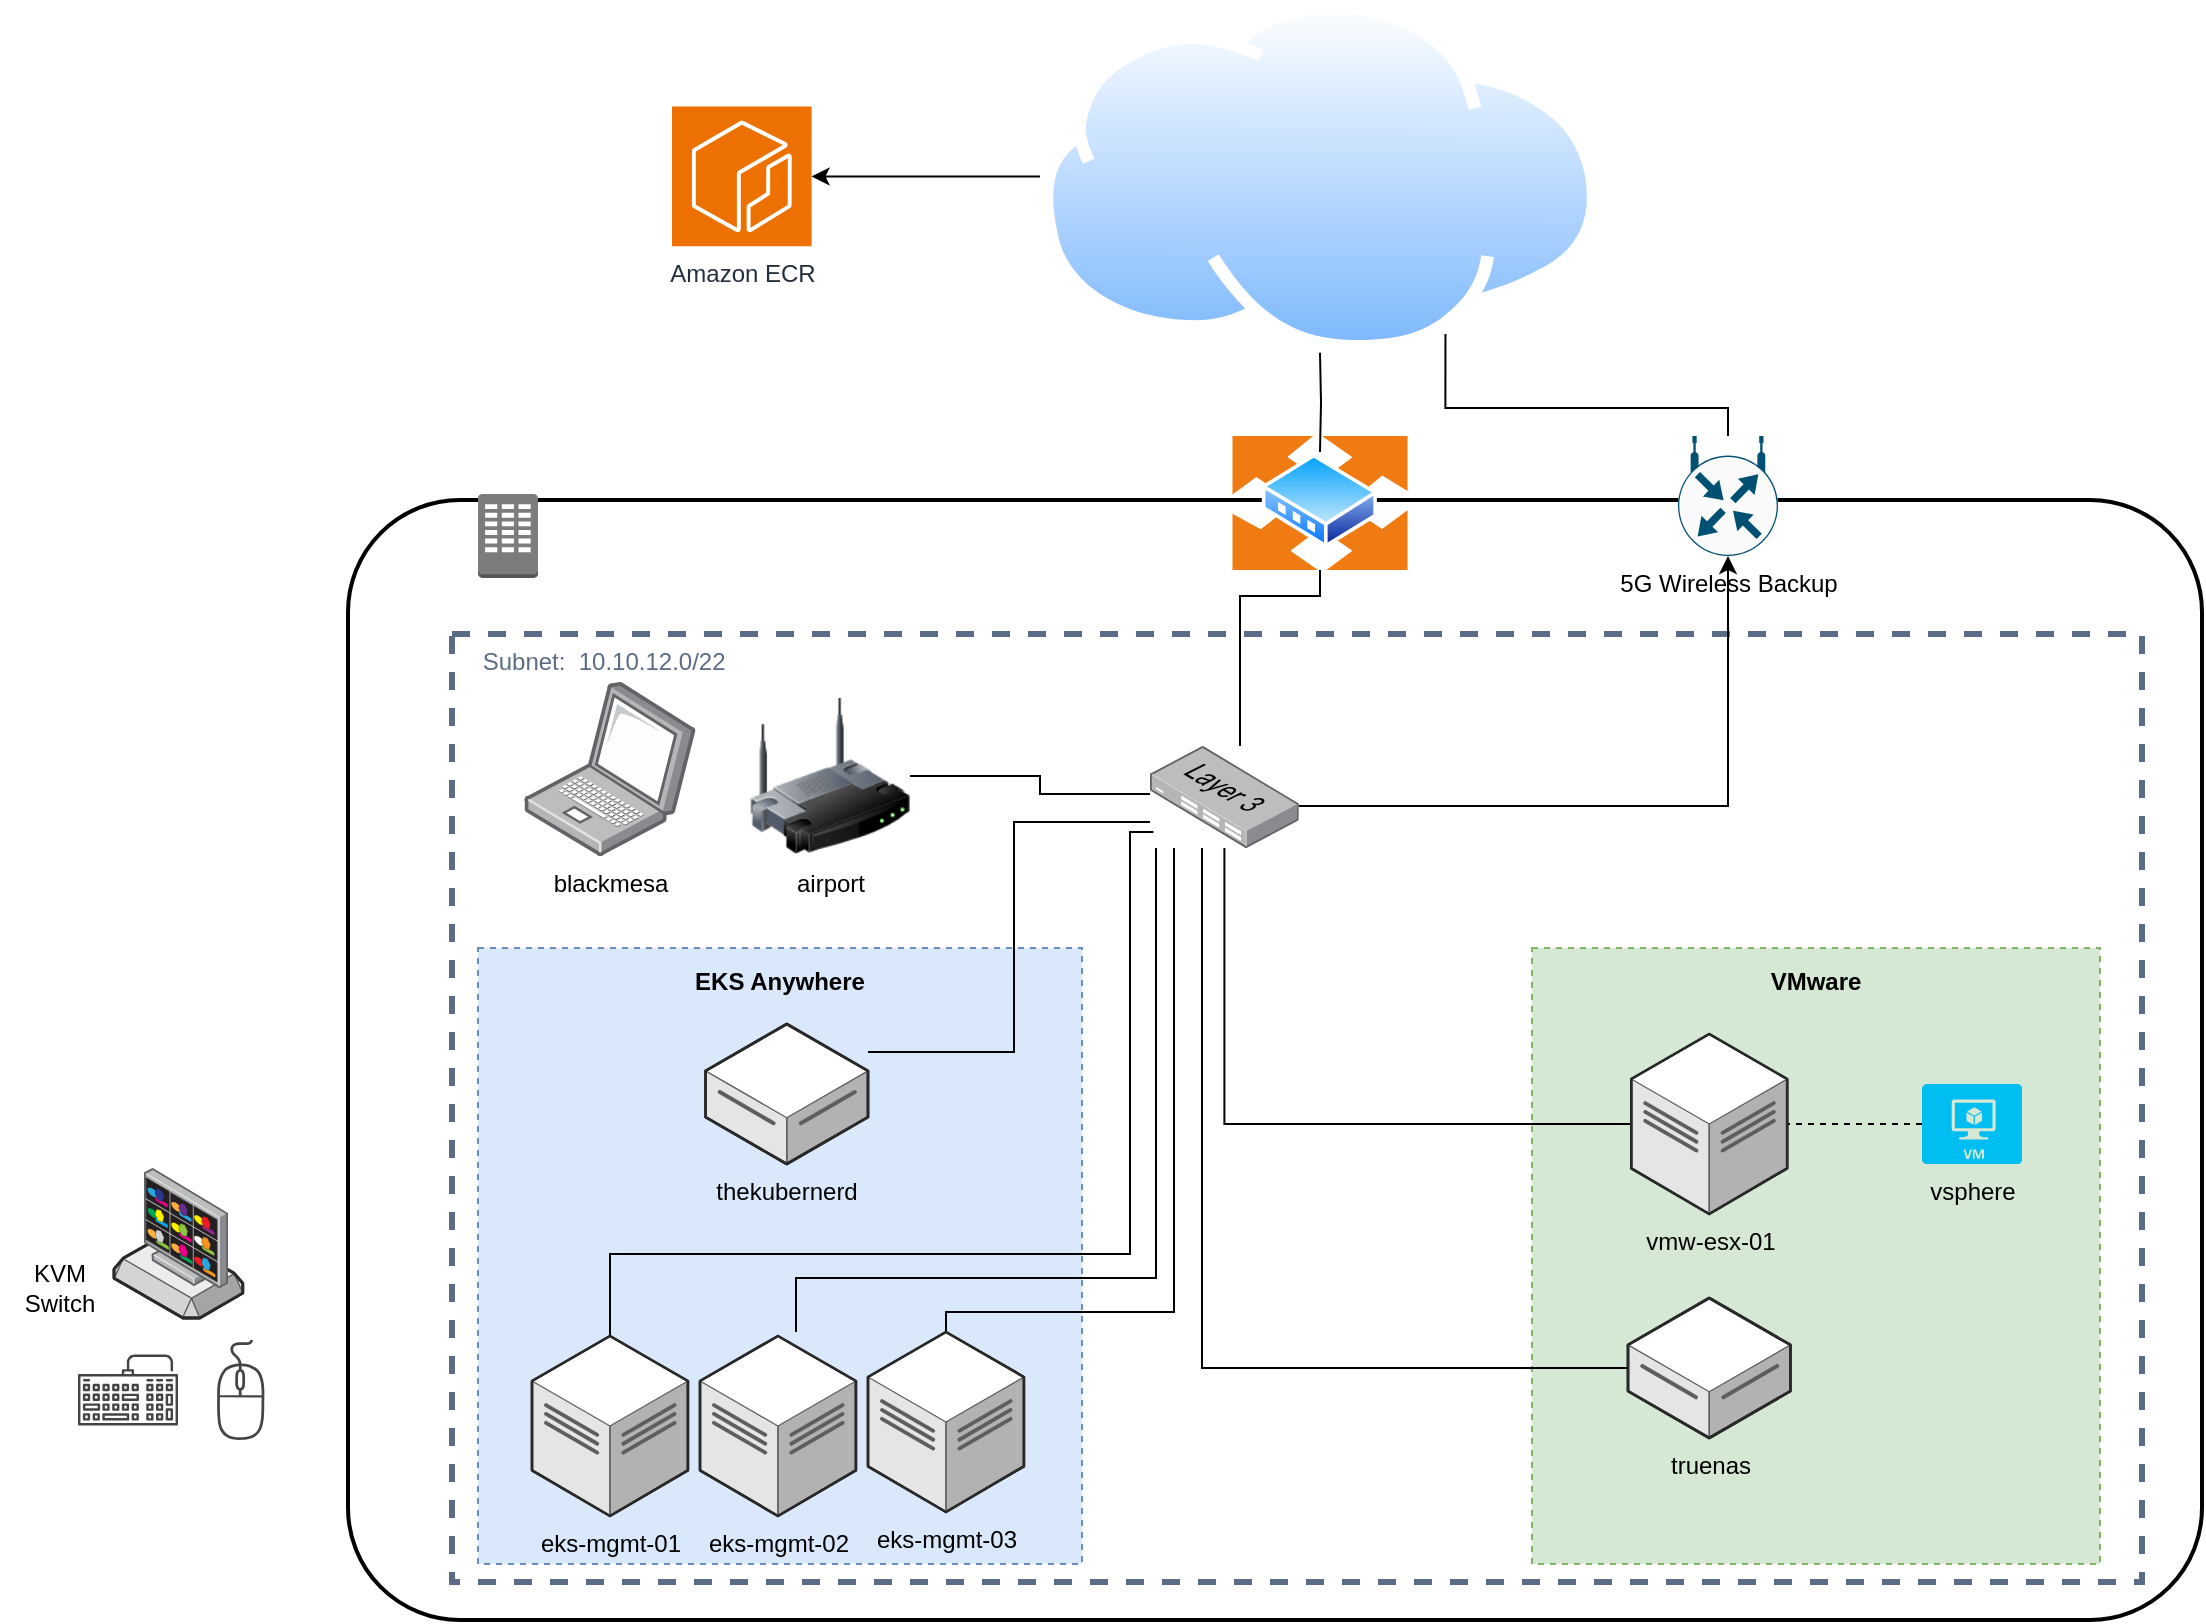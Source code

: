 <mxfile version="24.6.1" type="device">
  <diagram id="Ht1M8jgEwFfnCIfOTk4-" name="Page-1">
    <mxGraphModel dx="1656" dy="1139" grid="0" gridSize="10" guides="1" tooltips="1" connect="1" arrows="1" fold="1" page="1" pageScale="1" pageWidth="1169" pageHeight="827" math="0" shadow="0">
      <root>
        <mxCell id="0" />
        <mxCell id="1" parent="0" />
        <mxCell id="giLpwNqlkb6RfxS4_c0a-1" value="" style="rounded=1;arcSize=10;dashed=0;fillColor=none;gradientColor=none;strokeWidth=2;" parent="1" vertex="1">
          <mxGeometry x="184" y="250" width="927" height="560" as="geometry" />
        </mxCell>
        <mxCell id="giLpwNqlkb6RfxS4_c0a-27" value="&amp;nbsp; &amp;nbsp; Subnet:&amp;nbsp; 10.10.12.0/22" style="fillColor=none;strokeColor=#5A6C86;dashed=1;verticalAlign=top;fontStyle=0;fontColor=#5A6C86;whiteSpace=wrap;html=1;align=left;strokeWidth=3;" parent="1" vertex="1">
          <mxGeometry x="236" y="317" width="845" height="474" as="geometry" />
        </mxCell>
        <mxCell id="zZqlVJ54U7L3CnaIl7Do-32" value="&lt;b&gt;VMware&lt;/b&gt;" style="outlineConnect=0;html=1;whiteSpace=wrap;fontSize=12;fontStyle=0;strokeColor=#82b366;fillColor=#d5e8d4;verticalAlign=top;align=center;dashed=1;spacingTop=3;" parent="1" vertex="1">
          <mxGeometry x="776" y="474" width="284" height="308" as="geometry" />
        </mxCell>
        <mxCell id="zZqlVJ54U7L3CnaIl7Do-31" value="&lt;b&gt;EKS Anywhere&lt;/b&gt;" style="outlineConnect=0;html=1;whiteSpace=wrap;fontSize=12;fontStyle=0;strokeColor=#6c8ebf;fillColor=#dae8fc;verticalAlign=top;align=center;dashed=1;spacingTop=3;" parent="1" vertex="1">
          <mxGeometry x="249" y="474" width="302" height="308" as="geometry" />
        </mxCell>
        <mxCell id="zZqlVJ54U7L3CnaIl7Do-28" value="" style="verticalLabelPosition=bottom;html=1;verticalAlign=top;strokeWidth=1;align=center;outlineConnect=0;dashed=0;outlineConnect=0;shape=mxgraph.aws3d.ebs;fillColor=#ECECEC;strokeColor=#5E5E5E;aspect=fixed;" parent="1" vertex="1">
          <mxGeometry x="67" y="617" width="64.4" height="42" as="geometry" />
        </mxCell>
        <mxCell id="giLpwNqlkb6RfxS4_c0a-2" value="" style="dashed=0;html=1;shape=mxgraph.aws3.corporate_data_center;fillColor=#7D7C7C;gradientColor=none;dashed=0;" parent="1" vertex="1">
          <mxGeometry x="249" y="247" width="30" height="42" as="geometry" />
        </mxCell>
        <mxCell id="zZqlVJ54U7L3CnaIl7Do-13" value="" style="edgeStyle=orthogonalEdgeStyle;rounded=0;orthogonalLoop=1;jettySize=auto;html=1;endArrow=none;endFill=0;entryX=0.023;entryY=0.851;entryDx=0;entryDy=0;entryPerimeter=0;" parent="1" source="giLpwNqlkb6RfxS4_c0a-4" target="giLpwNqlkb6RfxS4_c0a-21" edge="1">
          <mxGeometry relative="1" as="geometry">
            <mxPoint x="577" y="423" as="targetPoint" />
            <Array as="points">
              <mxPoint x="315" y="627" />
              <mxPoint x="575" y="627" />
              <mxPoint x="575" y="416" />
              <mxPoint x="587" y="416" />
            </Array>
          </mxGeometry>
        </mxCell>
        <mxCell id="giLpwNqlkb6RfxS4_c0a-4" value="eks-mgmt-01" style="verticalLabelPosition=bottom;html=1;verticalAlign=top;strokeWidth=1;align=center;outlineConnect=0;dashed=0;outlineConnect=0;shape=mxgraph.aws3d.dataCenter;strokeColor=#5E5E5E;aspect=fixed;" parent="1" vertex="1">
          <mxGeometry x="276" y="668" width="77.96" height="90" as="geometry" />
        </mxCell>
        <mxCell id="zZqlVJ54U7L3CnaIl7Do-11" value="" style="edgeStyle=orthogonalEdgeStyle;rounded=0;orthogonalLoop=1;jettySize=auto;html=1;endArrow=none;endFill=0;" parent="1" edge="1" target="giLpwNqlkb6RfxS4_c0a-21">
          <mxGeometry relative="1" as="geometry">
            <mxPoint x="408" y="666" as="sourcePoint" />
            <mxPoint x="594" y="409" as="targetPoint" />
            <Array as="points">
              <mxPoint x="408" y="639" />
              <mxPoint x="588" y="639" />
            </Array>
          </mxGeometry>
        </mxCell>
        <mxCell id="giLpwNqlkb6RfxS4_c0a-6" value="eks-mgmt-02" style="verticalLabelPosition=bottom;html=1;verticalAlign=top;strokeWidth=1;align=center;outlineConnect=0;dashed=0;outlineConnect=0;shape=mxgraph.aws3d.dataCenter;strokeColor=#5E5E5E;aspect=fixed;" parent="1" vertex="1">
          <mxGeometry x="360" y="668" width="77.96" height="90" as="geometry" />
        </mxCell>
        <mxCell id="zZqlVJ54U7L3CnaIl7Do-10" value="" style="edgeStyle=orthogonalEdgeStyle;rounded=0;orthogonalLoop=1;jettySize=auto;html=1;endArrow=none;endFill=0;" parent="1" source="giLpwNqlkb6RfxS4_c0a-7" target="giLpwNqlkb6RfxS4_c0a-21" edge="1">
          <mxGeometry relative="1" as="geometry">
            <mxPoint x="575" y="474" as="targetPoint" />
            <Array as="points">
              <mxPoint x="483" y="656" />
              <mxPoint x="597" y="656" />
            </Array>
          </mxGeometry>
        </mxCell>
        <mxCell id="giLpwNqlkb6RfxS4_c0a-7" value="eks-mgmt-03" style="verticalLabelPosition=bottom;html=1;verticalAlign=top;strokeWidth=1;align=center;outlineConnect=0;dashed=0;outlineConnect=0;shape=mxgraph.aws3d.dataCenter;strokeColor=#5E5E5E;aspect=fixed;" parent="1" vertex="1">
          <mxGeometry x="444" y="666" width="77.96" height="90" as="geometry" />
        </mxCell>
        <mxCell id="zZqlVJ54U7L3CnaIl7Do-12" value="" style="edgeStyle=orthogonalEdgeStyle;rounded=0;orthogonalLoop=1;jettySize=auto;html=1;endArrow=none;endFill=0;" parent="1" source="giLpwNqlkb6RfxS4_c0a-9" target="giLpwNqlkb6RfxS4_c0a-21" edge="1">
          <mxGeometry relative="1" as="geometry">
            <mxPoint x="403.385" y="411" as="targetPoint" />
            <Array as="points">
              <mxPoint x="517" y="526" />
              <mxPoint x="517" y="411" />
            </Array>
          </mxGeometry>
        </mxCell>
        <mxCell id="giLpwNqlkb6RfxS4_c0a-9" value="thekubernerd" style="verticalLabelPosition=bottom;html=1;verticalAlign=top;strokeWidth=1;align=center;outlineConnect=0;dashed=0;outlineConnect=0;shape=mxgraph.aws3d.dataServer;strokeColor=#5E5E5E;aspect=fixed;" parent="1" vertex="1">
          <mxGeometry x="362.77" y="512" width="81.23" height="70" as="geometry" />
        </mxCell>
        <mxCell id="bdIBlkpDldWMxM4VtPXu-3" value="" style="edgeStyle=orthogonalEdgeStyle;rounded=0;orthogonalLoop=1;jettySize=auto;html=1;entryX=0.5;entryY=1;entryDx=0;entryDy=0;entryPerimeter=0;" edge="1" parent="1" source="giLpwNqlkb6RfxS4_c0a-21" target="bdIBlkpDldWMxM4VtPXu-1">
          <mxGeometry relative="1" as="geometry">
            <mxPoint x="739.4" y="410.5" as="targetPoint" />
            <Array as="points">
              <mxPoint x="874" y="403" />
            </Array>
          </mxGeometry>
        </mxCell>
        <mxCell id="giLpwNqlkb6RfxS4_c0a-21" value="" style="image;points=[];aspect=fixed;html=1;align=center;shadow=0;dashed=0;image=img/lib/allied_telesis/switch/Switch_24_port_L3.svg;" parent="1" vertex="1">
          <mxGeometry x="585" y="373" width="74.4" height="51" as="geometry" />
        </mxCell>
        <mxCell id="giLpwNqlkb6RfxS4_c0a-32" value="" style="edgeStyle=orthogonalEdgeStyle;rounded=0;orthogonalLoop=1;jettySize=auto;html=1;" parent="1" source="giLpwNqlkb6RfxS4_c0a-26" target="giLpwNqlkb6RfxS4_c0a-29" edge="1">
          <mxGeometry relative="1" as="geometry" />
        </mxCell>
        <mxCell id="giLpwNqlkb6RfxS4_c0a-26" value="" style="image;aspect=fixed;perimeter=ellipsePerimeter;html=1;align=center;shadow=0;dashed=0;spacingTop=3;image=img/lib/active_directory/internet_cloud.svg;" parent="1" vertex="1">
          <mxGeometry x="530" width="280" height="176.4" as="geometry" />
        </mxCell>
        <mxCell id="giLpwNqlkb6RfxS4_c0a-31" value="" style="edgeStyle=orthogonalEdgeStyle;rounded=0;orthogonalLoop=1;jettySize=auto;html=1;endArrow=none;endFill=0;" parent="1" target="giLpwNqlkb6RfxS4_c0a-26" edge="1">
          <mxGeometry relative="1" as="geometry">
            <mxPoint x="670" y="226" as="sourcePoint" />
          </mxGeometry>
        </mxCell>
        <mxCell id="giLpwNqlkb6RfxS4_c0a-29" value="Amazon ECR" style="sketch=0;points=[[0,0,0],[0.25,0,0],[0.5,0,0],[0.75,0,0],[1,0,0],[0,1,0],[0.25,1,0],[0.5,1,0],[0.75,1,0],[1,1,0],[0,0.25,0],[0,0.5,0],[0,0.75,0],[1,0.25,0],[1,0.5,0],[1,0.75,0]];outlineConnect=0;fontColor=#232F3E;fillColor=#ED7100;strokeColor=#ffffff;dashed=0;verticalLabelPosition=bottom;verticalAlign=top;align=center;html=1;fontSize=12;fontStyle=0;aspect=fixed;shape=mxgraph.aws4.resourceIcon;resIcon=mxgraph.aws4.ecr;" parent="1" vertex="1">
          <mxGeometry x="346" y="53.3" width="69.8" height="69.8" as="geometry" />
        </mxCell>
        <mxCell id="giLpwNqlkb6RfxS4_c0a-30" value="blackmesa" style="image;points=[];aspect=fixed;html=1;align=center;shadow=0;dashed=0;image=img/lib/allied_telesis/computer_and_terminals/Laptop.svg;" parent="1" vertex="1">
          <mxGeometry x="272.09" y="341" width="85.77" height="87" as="geometry" />
        </mxCell>
        <mxCell id="zZqlVJ54U7L3CnaIl7Do-7" style="edgeStyle=orthogonalEdgeStyle;rounded=0;orthogonalLoop=1;jettySize=auto;html=1;exitX=1;exitY=0.5;exitDx=0;exitDy=0;endArrow=none;endFill=0;" parent="1" source="n6KDSuUHy3L_TARxie_m-1" target="giLpwNqlkb6RfxS4_c0a-21" edge="1">
          <mxGeometry relative="1" as="geometry">
            <Array as="points">
              <mxPoint x="530" y="388" />
              <mxPoint x="530" y="397" />
            </Array>
          </mxGeometry>
        </mxCell>
        <mxCell id="n6KDSuUHy3L_TARxie_m-1" value="airport" style="image;html=1;image=img/lib/clip_art/networking/Wireless_Router_128x128.png" parent="1" vertex="1">
          <mxGeometry x="385" y="348" width="80" height="80" as="geometry" />
        </mxCell>
        <mxCell id="n6KDSuUHy3L_TARxie_m-4" style="edgeStyle=orthogonalEdgeStyle;rounded=0;orthogonalLoop=1;jettySize=auto;html=1;exitX=0.5;exitY=1;exitDx=0;exitDy=0;endArrow=none;endFill=0;" parent="1" source="n6KDSuUHy3L_TARxie_m-2" target="giLpwNqlkb6RfxS4_c0a-21" edge="1">
          <mxGeometry relative="1" as="geometry">
            <Array as="points">
              <mxPoint x="670" y="298" />
              <mxPoint x="630" y="298" />
            </Array>
          </mxGeometry>
        </mxCell>
        <mxCell id="n6KDSuUHy3L_TARxie_m-2" value="" style="image;aspect=fixed;perimeter=ellipsePerimeter;html=1;align=center;shadow=0;dashed=0;spacingTop=3;image=img/lib/active_directory/router.svg;" parent="1" vertex="1">
          <mxGeometry x="625.92" y="218" width="88.16" height="67" as="geometry" />
        </mxCell>
        <mxCell id="zZqlVJ54U7L3CnaIl7Do-14" value="" style="edgeStyle=orthogonalEdgeStyle;rounded=0;orthogonalLoop=1;jettySize=auto;html=1;endArrow=none;endFill=0;" parent="1" source="zZqlVJ54U7L3CnaIl7Do-1" target="giLpwNqlkb6RfxS4_c0a-21" edge="1">
          <mxGeometry relative="1" as="geometry">
            <Array as="points">
              <mxPoint x="611" y="684" />
            </Array>
            <mxPoint x="584" y="474" as="targetPoint" />
          </mxGeometry>
        </mxCell>
        <mxCell id="zZqlVJ54U7L3CnaIl7Do-1" value="truenas" style="verticalLabelPosition=bottom;html=1;verticalAlign=top;strokeWidth=1;align=center;outlineConnect=0;dashed=0;outlineConnect=0;shape=mxgraph.aws3d.dataServer;strokeColor=#5E5E5E;aspect=fixed;" parent="1" vertex="1">
          <mxGeometry x="824" y="649" width="81.23" height="70" as="geometry" />
        </mxCell>
        <mxCell id="zZqlVJ54U7L3CnaIl7Do-4" value="" style="edgeStyle=orthogonalEdgeStyle;rounded=0;orthogonalLoop=1;jettySize=auto;html=1;endArrow=none;endFill=0;dashed=1;" parent="1" source="zZqlVJ54U7L3CnaIl7Do-2" target="zZqlVJ54U7L3CnaIl7Do-3" edge="1">
          <mxGeometry relative="1" as="geometry" />
        </mxCell>
        <mxCell id="zZqlVJ54U7L3CnaIl7Do-2" value="vsphere" style="verticalLabelPosition=bottom;html=1;verticalAlign=top;align=center;strokeColor=none;fillColor=#00BEF2;shape=mxgraph.azure.virtual_machine;" parent="1" vertex="1">
          <mxGeometry x="971" y="542" width="50" height="40" as="geometry" />
        </mxCell>
        <mxCell id="zZqlVJ54U7L3CnaIl7Do-8" value="" style="edgeStyle=orthogonalEdgeStyle;rounded=0;orthogonalLoop=1;jettySize=auto;html=1;endArrow=none;endFill=0;" parent="1" source="zZqlVJ54U7L3CnaIl7Do-3" target="giLpwNqlkb6RfxS4_c0a-21" edge="1">
          <mxGeometry relative="1" as="geometry">
            <mxPoint x="594.2" y="474" as="targetPoint" />
          </mxGeometry>
        </mxCell>
        <mxCell id="zZqlVJ54U7L3CnaIl7Do-3" value="vmw-esx-01" style="verticalLabelPosition=bottom;html=1;verticalAlign=top;strokeWidth=1;align=center;outlineConnect=0;dashed=0;outlineConnect=0;shape=mxgraph.aws3d.dataCenter;strokeColor=#5E5E5E;aspect=fixed;" parent="1" vertex="1">
          <mxGeometry x="825.63" y="517" width="77.96" height="90" as="geometry" />
        </mxCell>
        <mxCell id="zZqlVJ54U7L3CnaIl7Do-15" value="" style="sketch=0;pointerEvents=1;shadow=0;dashed=0;html=1;strokeColor=none;fillColor=#434445;aspect=fixed;labelPosition=center;verticalLabelPosition=bottom;verticalAlign=top;align=center;outlineConnect=0;shape=mxgraph.vvd.keyboard;" parent="1" vertex="1">
          <mxGeometry x="49" y="677.25" width="50" height="35.5" as="geometry" />
        </mxCell>
        <mxCell id="zZqlVJ54U7L3CnaIl7Do-16" value="" style="image;points=[];aspect=fixed;html=1;align=center;shadow=0;dashed=0;image=img/lib/allied_telesis/security/DVS_Surveillance_Monitor.svg;" parent="1" vertex="1">
          <mxGeometry x="82" y="584" width="42" height="60" as="geometry" />
        </mxCell>
        <mxCell id="zZqlVJ54U7L3CnaIl7Do-17" value="" style="sketch=0;pointerEvents=1;shadow=0;dashed=0;html=1;strokeColor=none;fillColor=#434445;aspect=fixed;labelPosition=center;verticalLabelPosition=bottom;verticalAlign=top;align=center;outlineConnect=0;shape=mxgraph.vvd.mouse;" parent="1" vertex="1">
          <mxGeometry x="118" y="670" width="24.5" height="50" as="geometry" />
        </mxCell>
        <mxCell id="zZqlVJ54U7L3CnaIl7Do-29" value="KVM Switch" style="text;html=1;align=center;verticalAlign=middle;whiteSpace=wrap;rounded=0;" parent="1" vertex="1">
          <mxGeometry x="10" y="629" width="60" height="30" as="geometry" />
        </mxCell>
        <mxCell id="bdIBlkpDldWMxM4VtPXu-2" value="" style="edgeStyle=orthogonalEdgeStyle;rounded=0;orthogonalLoop=1;jettySize=auto;html=1;entryX=0.75;entryY=1;entryDx=0;entryDy=0;endArrow=none;endFill=0;" edge="1" parent="1" source="bdIBlkpDldWMxM4VtPXu-1" target="giLpwNqlkb6RfxS4_c0a-26">
          <mxGeometry relative="1" as="geometry">
            <mxPoint x="874" y="149" as="targetPoint" />
            <Array as="points">
              <mxPoint x="874" y="204" />
              <mxPoint x="733" y="204" />
            </Array>
          </mxGeometry>
        </mxCell>
        <mxCell id="bdIBlkpDldWMxM4VtPXu-1" value="5G Wireless Backup" style="sketch=0;points=[[0.5,0,0],[1,0.5,0],[0.5,1,0],[0,0.5,0],[0.145,0.145,0],[0.856,0.145,0],[0.855,0.856,0],[0.145,0.855,0]];verticalLabelPosition=bottom;html=1;verticalAlign=top;aspect=fixed;align=center;pointerEvents=1;shape=mxgraph.cisco19.rect;prIcon=wireless_router;fillColor=#FAFAFA;strokeColor=#005073;" vertex="1" parent="1">
          <mxGeometry x="849" y="218" width="50" height="60" as="geometry" />
        </mxCell>
      </root>
    </mxGraphModel>
  </diagram>
</mxfile>
